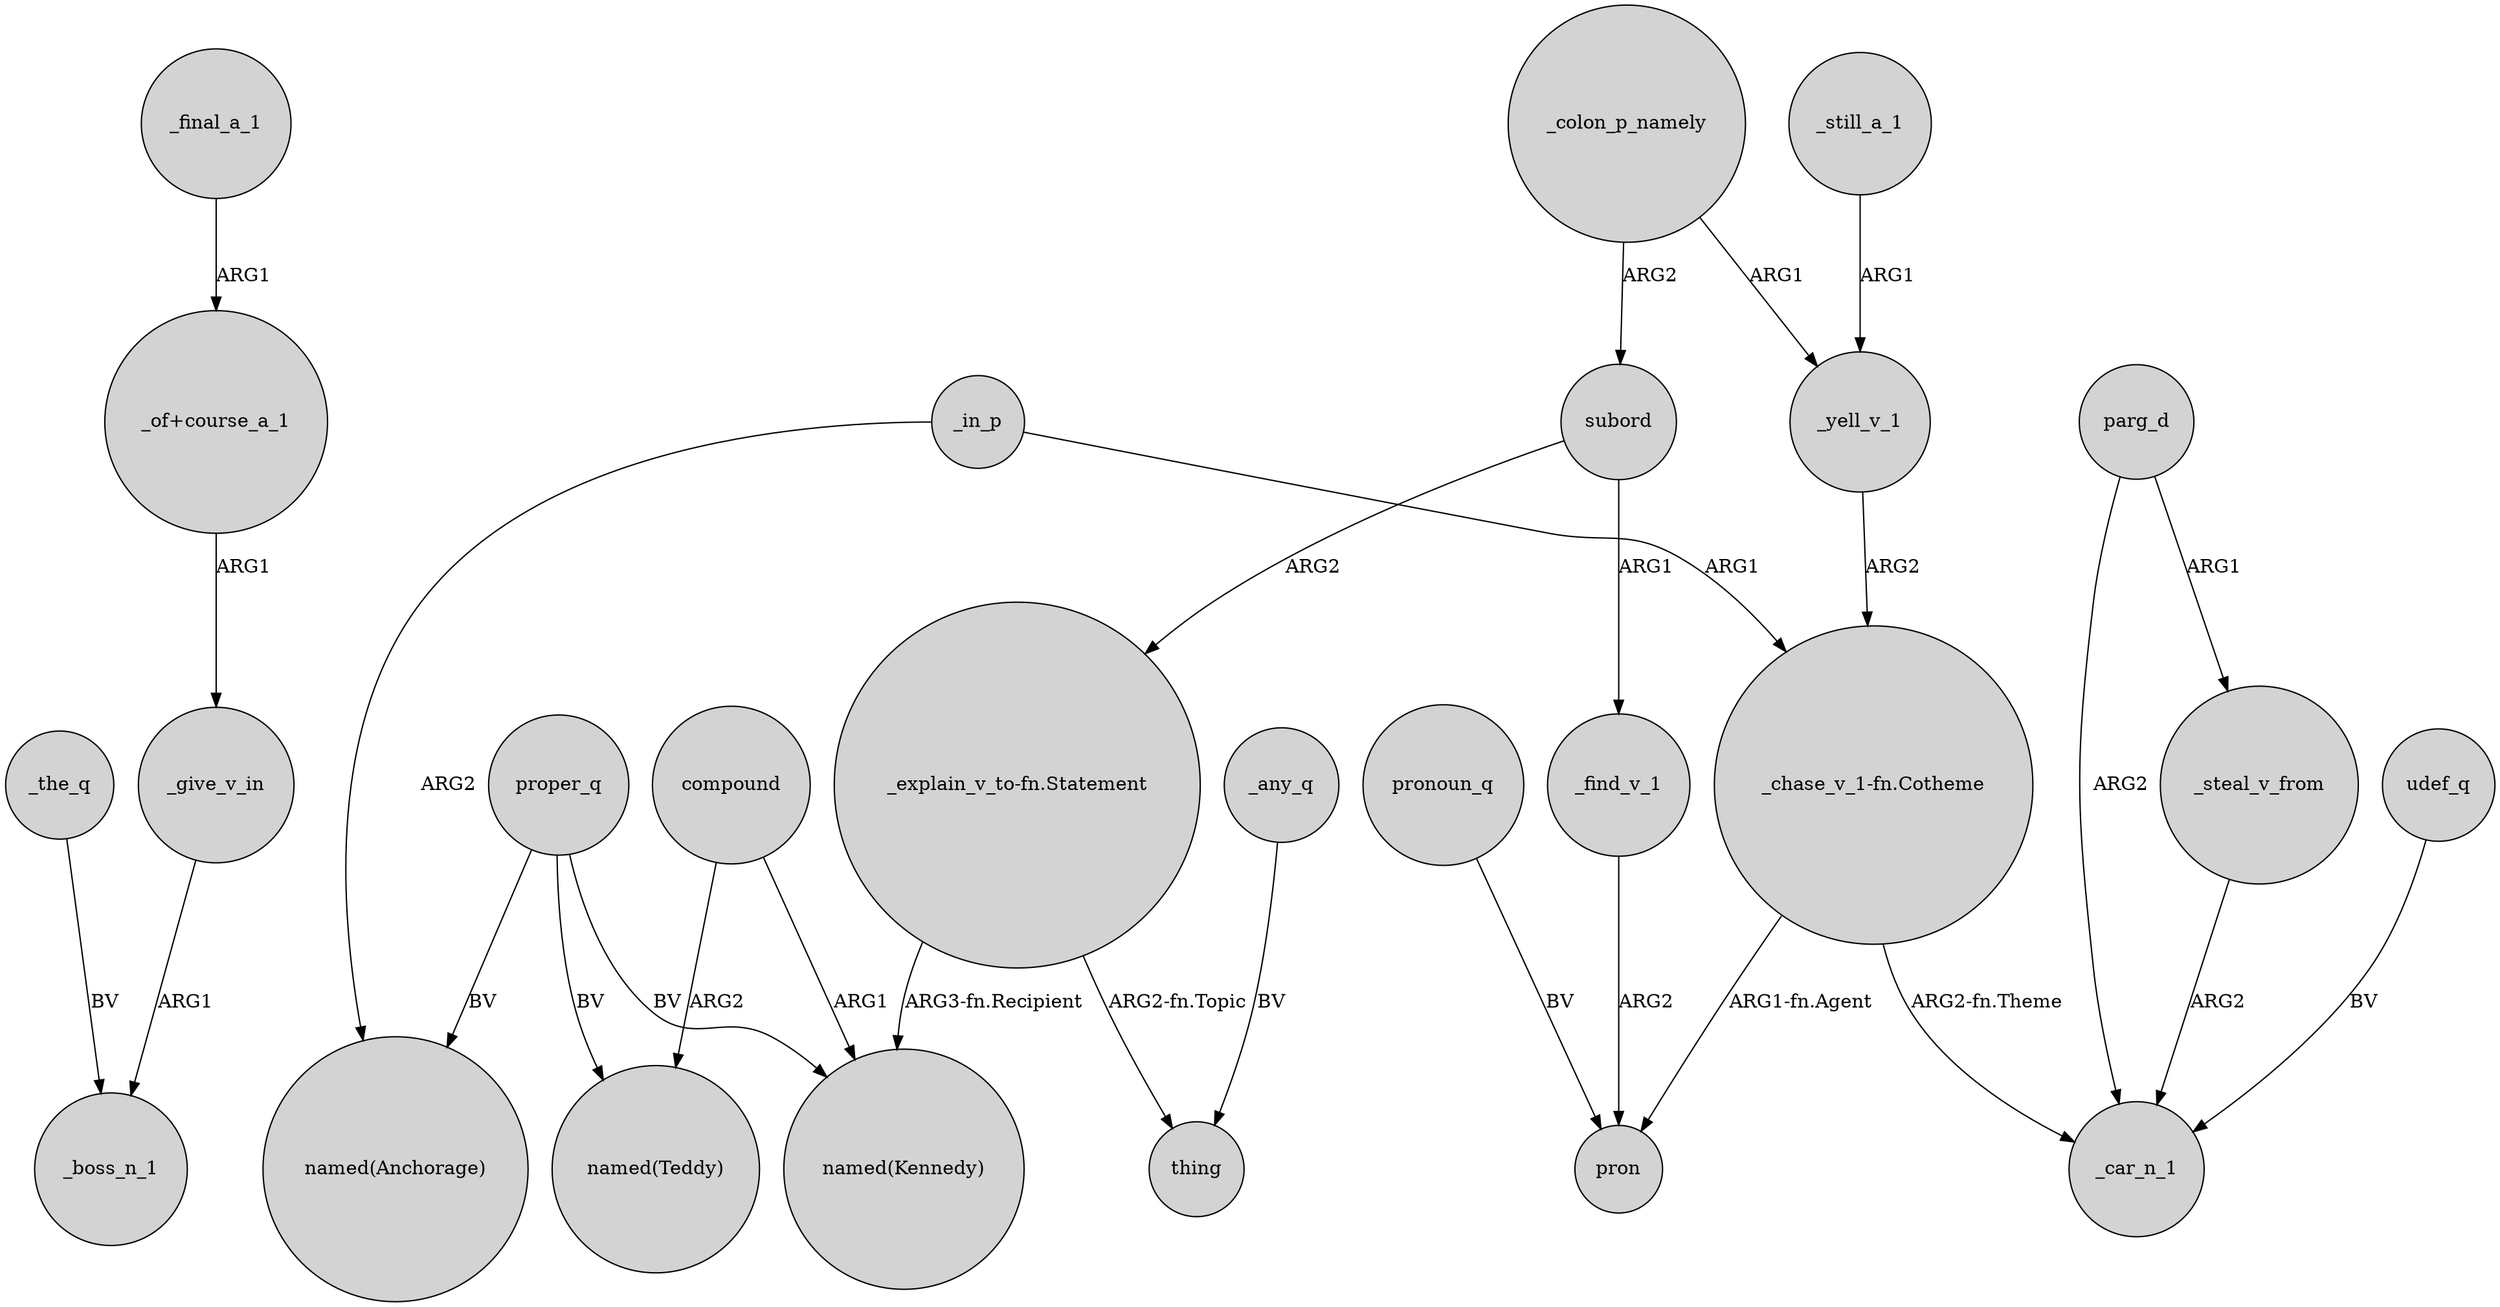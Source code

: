 digraph {
	node [shape=circle style=filled]
	"_of+course_a_1" -> _give_v_in [label=ARG1]
	_in_p -> "named(Anchorage)" [label=ARG2]
	_colon_p_namely -> subord [label=ARG2]
	compound -> "named(Teddy)" [label=ARG2]
	"_chase_v_1-fn.Cotheme" -> _car_n_1 [label="ARG2-fn.Theme"]
	_steal_v_from -> _car_n_1 [label=ARG2]
	proper_q -> "named(Kennedy)" [label=BV]
	_colon_p_namely -> _yell_v_1 [label=ARG1]
	"_chase_v_1-fn.Cotheme" -> pron [label="ARG1-fn.Agent"]
	proper_q -> "named(Anchorage)" [label=BV]
	proper_q -> "named(Teddy)" [label=BV]
	_final_a_1 -> "_of+course_a_1" [label=ARG1]
	_the_q -> _boss_n_1 [label=BV]
	_in_p -> "_chase_v_1-fn.Cotheme" [label=ARG1]
	pronoun_q -> pron [label=BV]
	subord -> "_explain_v_to-fn.Statement" [label=ARG2]
	parg_d -> _car_n_1 [label=ARG2]
	_still_a_1 -> _yell_v_1 [label=ARG1]
	_yell_v_1 -> "_chase_v_1-fn.Cotheme" [label=ARG2]
	_find_v_1 -> pron [label=ARG2]
	subord -> _find_v_1 [label=ARG1]
	compound -> "named(Kennedy)" [label=ARG1]
	udef_q -> _car_n_1 [label=BV]
	"_explain_v_to-fn.Statement" -> "named(Kennedy)" [label="ARG3-fn.Recipient"]
	"_explain_v_to-fn.Statement" -> thing [label="ARG2-fn.Topic"]
	_give_v_in -> _boss_n_1 [label=ARG1]
	parg_d -> _steal_v_from [label=ARG1]
	_any_q -> thing [label=BV]
}
